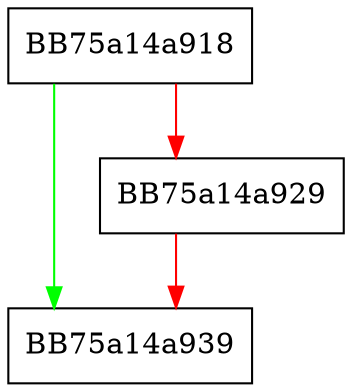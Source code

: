 digraph Release {
  node [shape="box"];
  graph [splines=ortho];
  BB75a14a918 -> BB75a14a939 [color="green"];
  BB75a14a918 -> BB75a14a929 [color="red"];
  BB75a14a929 -> BB75a14a939 [color="red"];
}